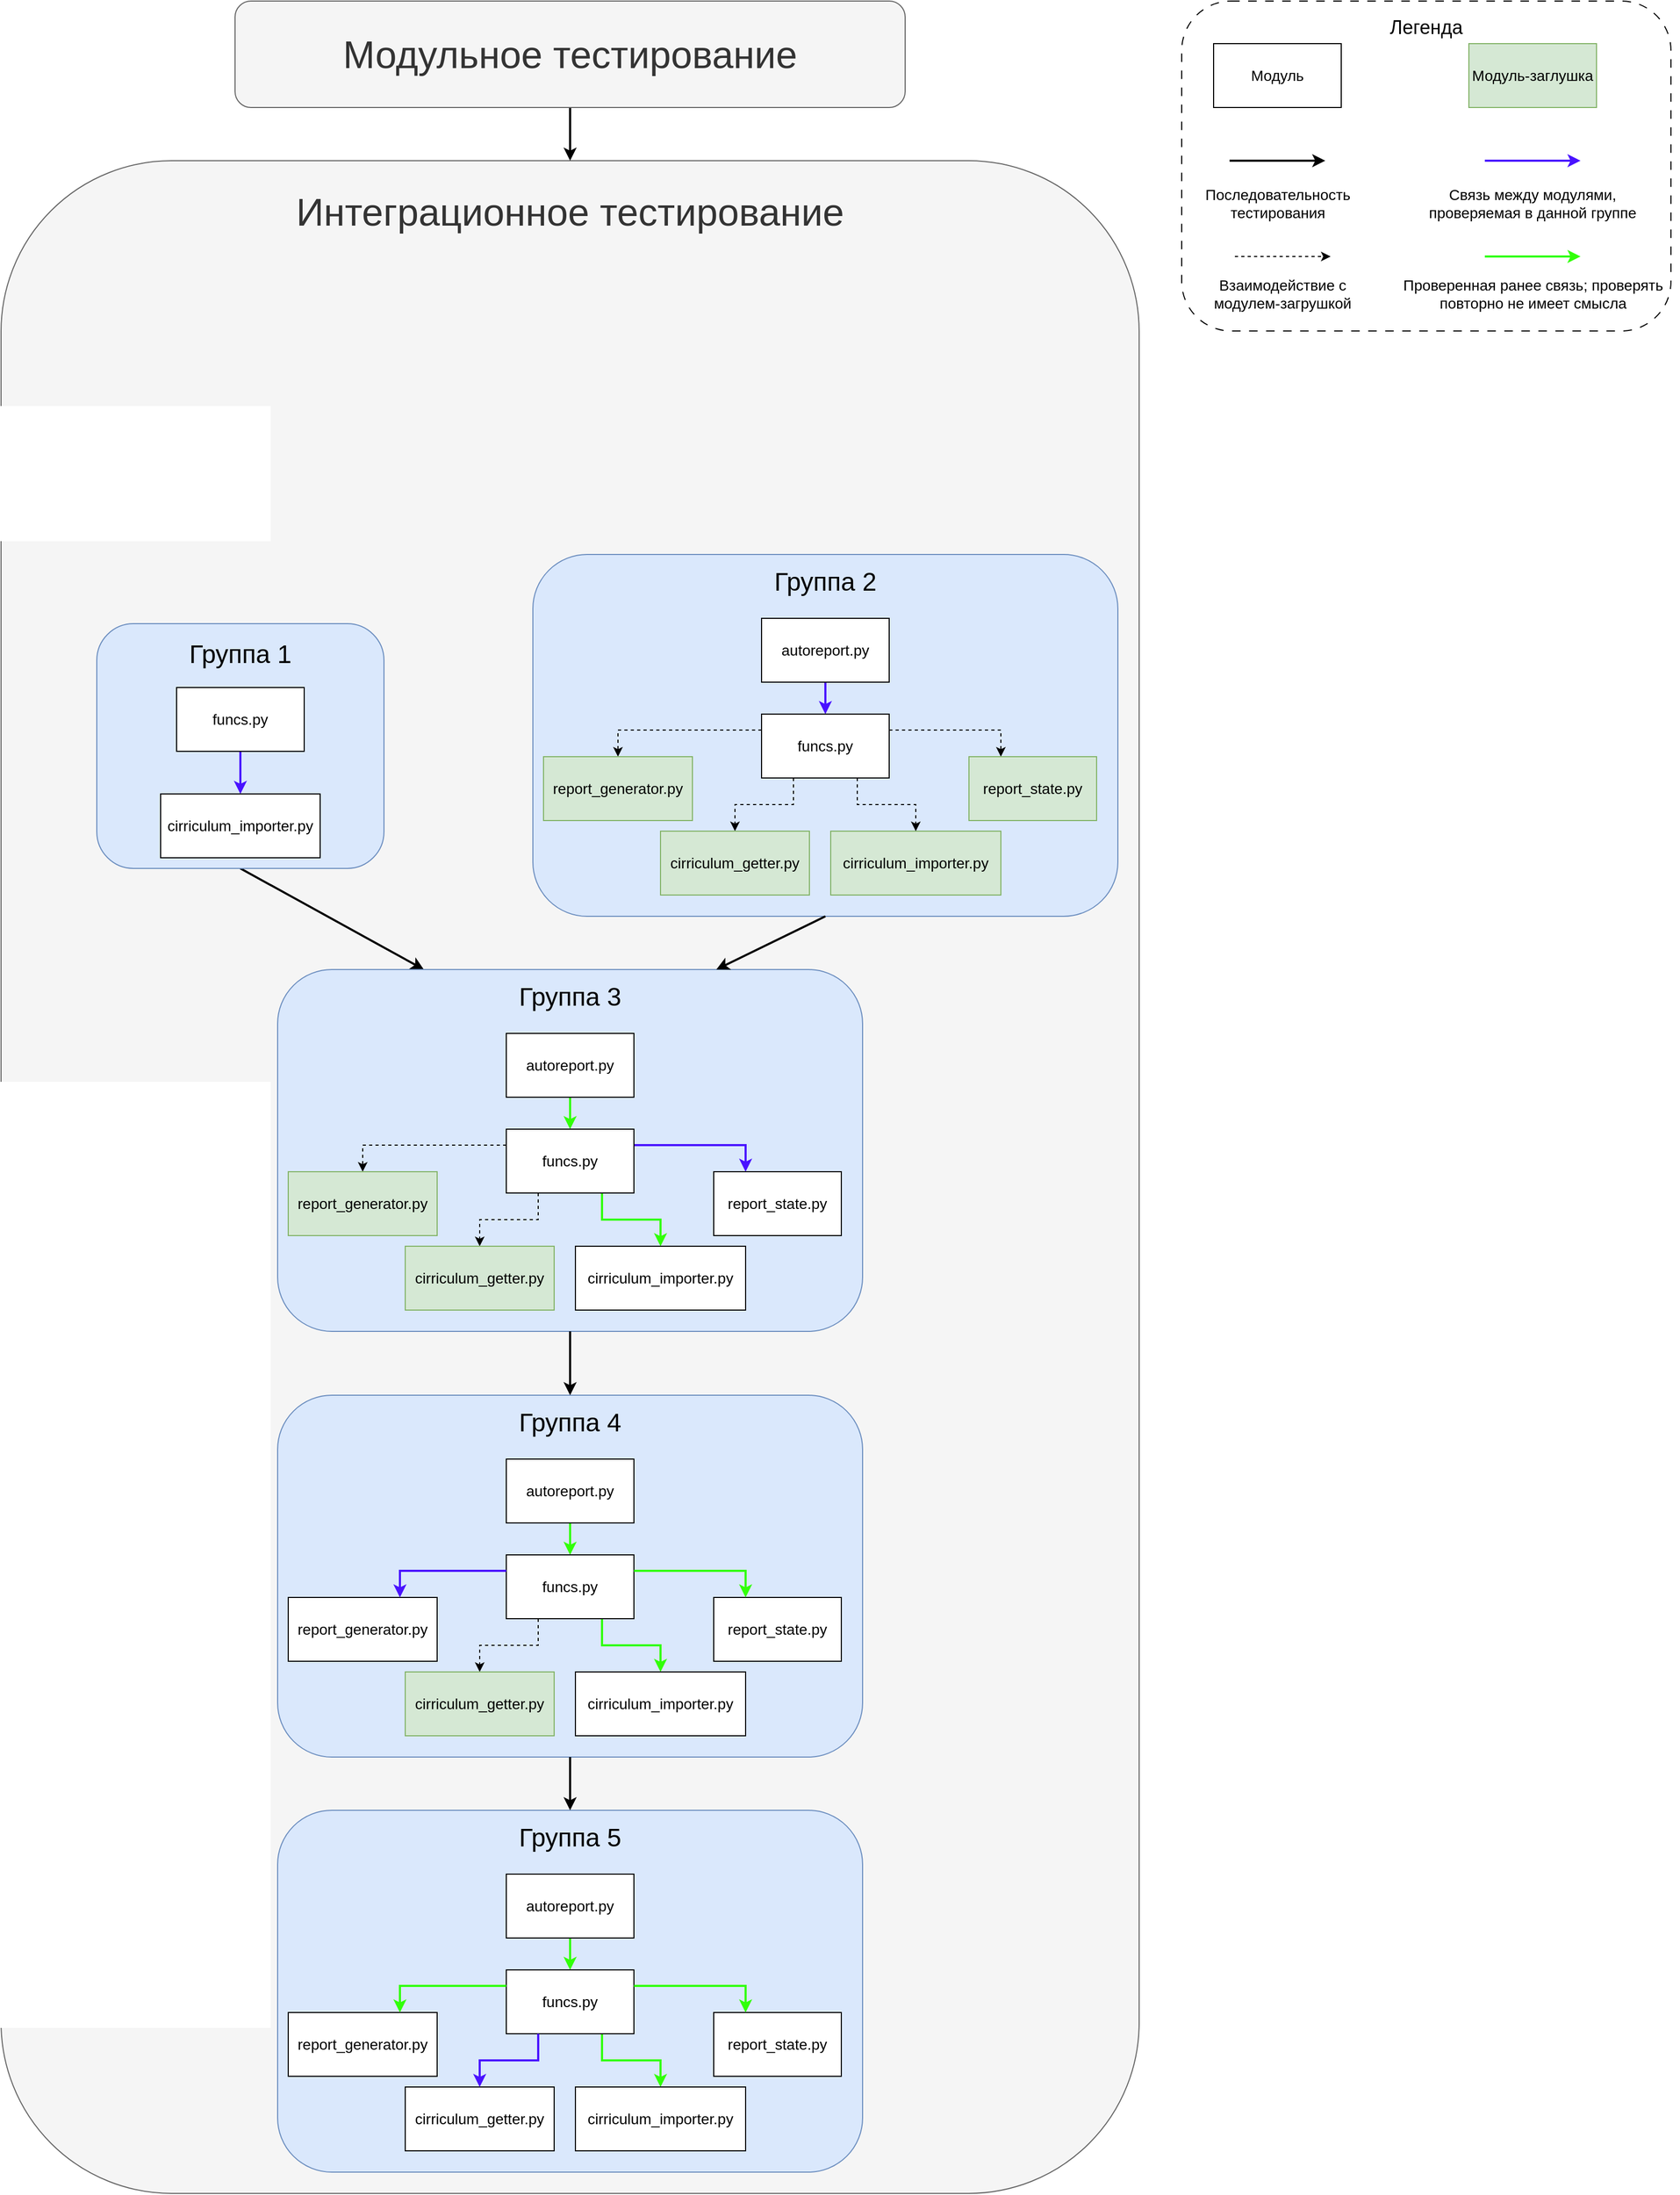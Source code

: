 <mxfile version="21.2.3" type="device">
  <diagram name="Page-1" id="lkr-BBM3ICJieEtdHAA6">
    <mxGraphModel dx="2465" dy="1928" grid="1" gridSize="10" guides="1" tooltips="1" connect="1" arrows="1" fold="1" page="1" pageScale="1" pageWidth="850" pageHeight="1100" math="0" shadow="0">
      <root>
        <mxCell id="0" />
        <mxCell id="1" parent="0" />
        <mxCell id="l3nvB3DhA1se58afsrXY-289" value="&lt;div&gt;&lt;font style=&quot;font-size: 18px;&quot;&gt;Легенда&lt;br&gt;&lt;/font&gt;&lt;/div&gt;&lt;div&gt;&lt;font style=&quot;font-size: 18px;&quot;&gt;&lt;br&gt;&lt;/font&gt;&lt;/div&gt;&lt;div&gt;&lt;font style=&quot;font-size: 18px;&quot;&gt;&lt;br&gt;&lt;/font&gt;&lt;/div&gt;&lt;div&gt;&lt;font style=&quot;font-size: 18px;&quot;&gt;&lt;br&gt;&lt;/font&gt;&lt;/div&gt;&lt;div&gt;&lt;font style=&quot;font-size: 18px;&quot;&gt;&lt;br&gt;&lt;/font&gt;&lt;/div&gt;&lt;div&gt;&lt;font style=&quot;font-size: 18px;&quot;&gt;&lt;br&gt;&lt;/font&gt;&lt;/div&gt;&lt;div&gt;&lt;font style=&quot;font-size: 18px;&quot;&gt;&lt;br&gt;&lt;/font&gt;&lt;/div&gt;&lt;div&gt;&lt;font style=&quot;font-size: 18px;&quot;&gt;&lt;br&gt;&lt;/font&gt;&lt;/div&gt;&lt;div&gt;&lt;font style=&quot;font-size: 18px;&quot;&gt;&lt;br&gt;&lt;/font&gt;&lt;/div&gt;&lt;div&gt;&lt;font style=&quot;font-size: 18px;&quot;&gt;&lt;br&gt;&lt;/font&gt;&lt;/div&gt;&lt;div&gt;&lt;font style=&quot;font-size: 18px;&quot;&gt;&lt;br&gt;&lt;/font&gt;&lt;/div&gt;&lt;div&gt;&lt;font style=&quot;font-size: 18px;&quot;&gt;&lt;br&gt;&lt;/font&gt;&lt;/div&gt;&lt;div&gt;&lt;font style=&quot;font-size: 18px;&quot;&gt;&lt;br&gt;&lt;/font&gt;&lt;/div&gt;" style="rounded=1;whiteSpace=wrap;html=1;dashed=1;dashPattern=8 8;" parent="1" vertex="1">
          <mxGeometry x="860" y="-510" width="460" height="310" as="geometry" />
        </mxCell>
        <mxCell id="l3nvB3DhA1se58afsrXY-282" value="&lt;div&gt;&lt;font style=&quot;font-size: 36px;&quot;&gt;Интеграционное тестирование&lt;/font&gt;&lt;/div&gt;&lt;div&gt;&lt;font style=&quot;font-size: 36px;&quot;&gt;&lt;br&gt;&lt;/font&gt;&lt;/div&gt;&lt;div&gt;&lt;font style=&quot;font-size: 36px;&quot;&gt;&lt;br&gt;&lt;/font&gt;&lt;/div&gt;&lt;div&gt;&lt;font style=&quot;font-size: 36px;&quot;&gt;&lt;br&gt;&lt;/font&gt;&lt;/div&gt;&lt;div&gt;&lt;font style=&quot;font-size: 36px;&quot;&gt;&lt;br&gt;&lt;/font&gt;&lt;/div&gt;&lt;div&gt;&lt;font style=&quot;font-size: 36px;&quot;&gt;&lt;br&gt;&lt;/font&gt;&lt;/div&gt;&lt;div&gt;&lt;font style=&quot;font-size: 36px;&quot;&gt;&lt;br&gt;&lt;/font&gt;&lt;/div&gt;&lt;div&gt;&lt;font style=&quot;font-size: 36px;&quot;&gt;&lt;br&gt;&lt;/font&gt;&lt;/div&gt;&lt;div&gt;&lt;font style=&quot;font-size: 36px;&quot;&gt;&lt;br&gt;&lt;/font&gt;&lt;/div&gt;&lt;div&gt;&lt;font style=&quot;font-size: 36px;&quot;&gt;&lt;br&gt;&lt;/font&gt;&lt;/div&gt;&lt;div&gt;&lt;font style=&quot;font-size: 36px;&quot;&gt;&lt;br&gt;&lt;/font&gt;&lt;/div&gt;&lt;div&gt;&lt;font style=&quot;font-size: 36px;&quot;&gt;&lt;br&gt;&lt;/font&gt;&lt;/div&gt;&lt;div&gt;&lt;font style=&quot;font-size: 36px;&quot;&gt;&lt;br&gt;&lt;/font&gt;&lt;/div&gt;&lt;div&gt;&lt;font style=&quot;font-size: 36px;&quot;&gt;&lt;br&gt;&lt;/font&gt;&lt;/div&gt;&lt;div&gt;&lt;font style=&quot;font-size: 36px;&quot;&gt;&lt;br&gt;&lt;/font&gt;&lt;/div&gt;&lt;div&gt;&lt;font style=&quot;font-size: 36px;&quot;&gt;&lt;br&gt;&lt;/font&gt;&lt;/div&gt;&lt;div&gt;&lt;font style=&quot;font-size: 36px;&quot;&gt;&lt;br&gt;&lt;/font&gt;&lt;/div&gt;&lt;div&gt;&lt;font style=&quot;font-size: 36px;&quot;&gt;&lt;br&gt;&lt;/font&gt;&lt;/div&gt;&lt;div&gt;&lt;font style=&quot;font-size: 36px;&quot;&gt;&lt;br&gt;&lt;/font&gt;&lt;/div&gt;&lt;div&gt;&lt;font style=&quot;font-size: 36px;&quot;&gt;&lt;br&gt;&lt;/font&gt;&lt;/div&gt;&lt;div&gt;&lt;font style=&quot;font-size: 36px;&quot;&gt;&lt;br&gt;&lt;/font&gt;&lt;/div&gt;&lt;div&gt;&lt;font style=&quot;font-size: 36px;&quot;&gt;&lt;br&gt;&lt;/font&gt;&lt;/div&gt;&lt;div&gt;&lt;font style=&quot;font-size: 36px;&quot;&gt;&lt;br&gt;&lt;/font&gt;&lt;/div&gt;&lt;div&gt;&lt;font style=&quot;font-size: 36px;&quot;&gt;&lt;br&gt;&lt;/font&gt;&lt;/div&gt;&lt;div&gt;&lt;font style=&quot;font-size: 36px;&quot;&gt;&lt;br&gt;&lt;/font&gt;&lt;/div&gt;&lt;div&gt;&lt;font style=&quot;font-size: 36px;&quot;&gt;&lt;br&gt;&lt;/font&gt;&lt;/div&gt;&lt;div&gt;&lt;font style=&quot;font-size: 36px;&quot;&gt;&lt;br&gt;&lt;/font&gt;&lt;/div&gt;&lt;div&gt;&lt;font style=&quot;font-size: 36px;&quot;&gt;&lt;br&gt;&lt;/font&gt;&lt;/div&gt;&lt;div&gt;&lt;font style=&quot;font-size: 36px;&quot;&gt;&lt;br&gt;&lt;/font&gt;&lt;/div&gt;&lt;div&gt;&lt;font style=&quot;font-size: 36px;&quot;&gt;&lt;br&gt;&lt;/font&gt;&lt;/div&gt;&lt;div&gt;&lt;font style=&quot;font-size: 36px;&quot;&gt;&lt;br&gt;&lt;/font&gt;&lt;/div&gt;&lt;div&gt;&lt;font style=&quot;font-size: 36px;&quot;&gt;&lt;br&gt;&lt;/font&gt;&lt;/div&gt;&lt;div&gt;&lt;font style=&quot;font-size: 36px;&quot;&gt;&lt;br&gt;&lt;/font&gt;&lt;/div&gt;&lt;div&gt;&lt;font style=&quot;font-size: 36px;&quot;&gt;&lt;br&gt;&lt;/font&gt;&lt;/div&gt;&lt;div&gt;&lt;font style=&quot;font-size: 36px;&quot;&gt;&lt;br&gt;&lt;/font&gt;&lt;/div&gt;&lt;div&gt;&lt;font style=&quot;font-size: 36px;&quot;&gt;&lt;br&gt;&lt;/font&gt;&lt;/div&gt;&lt;div&gt;&lt;font style=&quot;font-size: 36px;&quot;&gt;&lt;br&gt;&lt;/font&gt;&lt;/div&gt;&lt;div&gt;&lt;font style=&quot;font-size: 36px;&quot;&gt;&lt;br&gt;&lt;/font&gt;&lt;/div&gt;&lt;div&gt;&lt;font style=&quot;font-size: 36px;&quot;&gt;&lt;br&gt;&lt;/font&gt;&lt;/div&gt;&lt;div&gt;&lt;font style=&quot;font-size: 36px;&quot;&gt;&lt;br&gt;&lt;/font&gt;&lt;/div&gt;&lt;div&gt;&lt;font style=&quot;font-size: 36px;&quot;&gt;&lt;br&gt;&lt;/font&gt;&lt;/div&gt;&lt;div&gt;&lt;font style=&quot;font-size: 36px;&quot;&gt;&lt;br&gt;&lt;/font&gt;&lt;/div&gt;&lt;div&gt;&lt;font style=&quot;font-size: 36px;&quot;&gt;&lt;br&gt;&lt;/font&gt;&lt;/div&gt;" style="rounded=1;whiteSpace=wrap;html=1;fillColor=#f5f5f5;fontColor=#333333;strokeColor=#666666;" parent="1" vertex="1">
          <mxGeometry x="-250" y="-360" width="1070" height="1910" as="geometry" />
        </mxCell>
        <mxCell id="l3nvB3DhA1se58afsrXY-219" value="&lt;div&gt;&lt;font style=&quot;font-size: 24px;&quot;&gt;Группа 2&lt;br&gt;&lt;/font&gt;&lt;/div&gt;&lt;div&gt;&lt;font size=&quot;3&quot;&gt;&lt;br&gt;&lt;/font&gt;&lt;/div&gt;&lt;div&gt;&lt;font size=&quot;3&quot;&gt;&lt;br&gt;&lt;/font&gt;&lt;/div&gt;&lt;div&gt;&lt;font size=&quot;3&quot;&gt;&lt;br&gt;&lt;/font&gt;&lt;/div&gt;&lt;div&gt;&lt;font size=&quot;3&quot;&gt;&lt;br&gt;&lt;/font&gt;&lt;/div&gt;&lt;div&gt;&lt;font size=&quot;3&quot;&gt;&lt;br&gt;&lt;/font&gt;&lt;/div&gt;&lt;div&gt;&lt;font size=&quot;3&quot;&gt;&lt;br&gt;&lt;/font&gt;&lt;/div&gt;&lt;div&gt;&lt;font size=&quot;3&quot;&gt;&lt;br&gt;&lt;/font&gt;&lt;/div&gt;&lt;div&gt;&lt;font size=&quot;3&quot;&gt;&lt;br&gt;&lt;/font&gt;&lt;/div&gt;&lt;div&gt;&lt;font size=&quot;3&quot;&gt;&lt;br&gt;&lt;/font&gt;&lt;/div&gt;&lt;div&gt;&lt;font size=&quot;3&quot;&gt;&lt;br&gt;&lt;/font&gt;&lt;/div&gt;&lt;div&gt;&lt;font size=&quot;3&quot;&gt;&lt;br&gt;&lt;/font&gt;&lt;/div&gt;&lt;div&gt;&lt;font size=&quot;3&quot;&gt;&lt;br&gt;&lt;/font&gt;&lt;/div&gt;&lt;div&gt;&lt;font size=&quot;3&quot;&gt;&lt;br&gt;&lt;/font&gt;&lt;/div&gt;&lt;div&gt;&lt;font size=&quot;3&quot;&gt;&lt;br&gt;&lt;/font&gt;&lt;/div&gt;&lt;div&gt;&lt;font size=&quot;3&quot;&gt;&lt;br&gt;&lt;/font&gt;&lt;/div&gt;" style="rounded=1;whiteSpace=wrap;html=1;fillColor=#dae8fc;strokeColor=#6c8ebf;" parent="1" vertex="1">
          <mxGeometry x="250" y="10" width="550" height="340" as="geometry" />
        </mxCell>
        <mxCell id="l3nvB3DhA1se58afsrXY-285" style="edgeStyle=orthogonalEdgeStyle;rounded=0;orthogonalLoop=1;jettySize=auto;html=1;exitX=0.5;exitY=1;exitDx=0;exitDy=0;entryX=0.5;entryY=0;entryDx=0;entryDy=0;strokeWidth=2;" parent="1" source="l3nvB3DhA1se58afsrXY-218" target="l3nvB3DhA1se58afsrXY-282" edge="1">
          <mxGeometry relative="1" as="geometry" />
        </mxCell>
        <mxCell id="l3nvB3DhA1se58afsrXY-218" value="&lt;div&gt;&lt;font style=&quot;font-size: 36px;&quot;&gt;Модульное тестирование&lt;/font&gt;&lt;/div&gt;" style="rounded=1;whiteSpace=wrap;html=1;fillColor=#f5f5f5;fontColor=#333333;strokeColor=#666666;" parent="1" vertex="1">
          <mxGeometry x="-30" y="-510" width="630" height="100" as="geometry" />
        </mxCell>
        <mxCell id="l3nvB3DhA1se58afsrXY-226" style="edgeStyle=orthogonalEdgeStyle;rounded=0;orthogonalLoop=1;jettySize=auto;html=1;exitX=0.5;exitY=1;exitDx=0;exitDy=0;entryX=0.5;entryY=0;entryDx=0;entryDy=0;strokeColor=#4912FF;strokeWidth=2;" parent="1" source="l3nvB3DhA1se58afsrXY-220" target="l3nvB3DhA1se58afsrXY-221" edge="1">
          <mxGeometry relative="1" as="geometry" />
        </mxCell>
        <mxCell id="l3nvB3DhA1se58afsrXY-220" value="&lt;font style=&quot;font-size: 14px;&quot;&gt;autoreport.py&lt;/font&gt;" style="rounded=0;whiteSpace=wrap;html=1;" parent="1" vertex="1">
          <mxGeometry x="465" y="70" width="120" height="60" as="geometry" />
        </mxCell>
        <mxCell id="l3nvB3DhA1se58afsrXY-227" style="edgeStyle=orthogonalEdgeStyle;rounded=0;orthogonalLoop=1;jettySize=auto;html=1;exitX=1;exitY=0.25;exitDx=0;exitDy=0;entryX=0.25;entryY=0;entryDx=0;entryDy=0;dashed=1;" parent="1" source="l3nvB3DhA1se58afsrXY-221" target="l3nvB3DhA1se58afsrXY-225" edge="1">
          <mxGeometry relative="1" as="geometry" />
        </mxCell>
        <mxCell id="l3nvB3DhA1se58afsrXY-229" style="edgeStyle=orthogonalEdgeStyle;rounded=0;orthogonalLoop=1;jettySize=auto;html=1;exitX=0.25;exitY=1;exitDx=0;exitDy=0;entryX=0.5;entryY=0;entryDx=0;entryDy=0;dashed=1;" parent="1" source="l3nvB3DhA1se58afsrXY-221" target="l3nvB3DhA1se58afsrXY-223" edge="1">
          <mxGeometry relative="1" as="geometry" />
        </mxCell>
        <mxCell id="l3nvB3DhA1se58afsrXY-230" style="edgeStyle=orthogonalEdgeStyle;rounded=0;orthogonalLoop=1;jettySize=auto;html=1;exitX=0;exitY=0.25;exitDx=0;exitDy=0;entryX=0.5;entryY=0;entryDx=0;entryDy=0;dashed=1;" parent="1" source="l3nvB3DhA1se58afsrXY-221" target="l3nvB3DhA1se58afsrXY-222" edge="1">
          <mxGeometry relative="1" as="geometry" />
        </mxCell>
        <mxCell id="l3nvB3DhA1se58afsrXY-221" value="&lt;font style=&quot;font-size: 14px;&quot;&gt;funcs.py&lt;/font&gt;" style="rounded=0;whiteSpace=wrap;html=1;" parent="1" vertex="1">
          <mxGeometry x="465" y="160" width="120" height="60" as="geometry" />
        </mxCell>
        <mxCell id="l3nvB3DhA1se58afsrXY-222" value="&lt;font style=&quot;font-size: 14px;&quot;&gt;report_generator.py&lt;/font&gt;" style="rounded=0;whiteSpace=wrap;html=1;fillColor=#d5e8d4;strokeColor=#82b366;" parent="1" vertex="1">
          <mxGeometry x="260" y="200" width="140" height="60" as="geometry" />
        </mxCell>
        <mxCell id="l3nvB3DhA1se58afsrXY-223" value="&lt;font style=&quot;font-size: 14px;&quot;&gt;cirriculum_getter.py&lt;/font&gt;" style="rounded=0;whiteSpace=wrap;html=1;fillColor=#d5e8d4;strokeColor=#82b366;" parent="1" vertex="1">
          <mxGeometry x="370" y="270" width="140" height="60" as="geometry" />
        </mxCell>
        <mxCell id="l3nvB3DhA1se58afsrXY-224" value="&lt;font style=&quot;font-size: 14px;&quot;&gt;cirriculum_importer.py&lt;/font&gt;" style="rounded=0;whiteSpace=wrap;html=1;fillColor=#d5e8d4;strokeColor=#82b366;" parent="1" vertex="1">
          <mxGeometry x="530" y="270" width="160" height="60" as="geometry" />
        </mxCell>
        <mxCell id="l3nvB3DhA1se58afsrXY-225" value="&lt;font style=&quot;font-size: 14px;&quot;&gt;report_state.py&lt;/font&gt;" style="rounded=0;whiteSpace=wrap;html=1;fillColor=#d5e8d4;strokeColor=#82b366;" parent="1" vertex="1">
          <mxGeometry x="660" y="200" width="120" height="60" as="geometry" />
        </mxCell>
        <mxCell id="l3nvB3DhA1se58afsrXY-284" style="rounded=0;orthogonalLoop=1;jettySize=auto;html=1;exitX=0.5;exitY=1;exitDx=0;exitDy=0;entryX=0.25;entryY=0;entryDx=0;entryDy=0;strokeWidth=2;" parent="1" source="l3nvB3DhA1se58afsrXY-231" target="l3nvB3DhA1se58afsrXY-243" edge="1">
          <mxGeometry relative="1" as="geometry" />
        </mxCell>
        <mxCell id="l3nvB3DhA1se58afsrXY-231" value="&lt;div&gt;&lt;font style=&quot;font-size: 24px;&quot;&gt;Группа 1&lt;/font&gt;&lt;/div&gt;&lt;br&gt;&lt;div&gt;&lt;br&gt;&lt;/div&gt;&lt;div&gt;&lt;br&gt;&lt;/div&gt;&lt;div&gt;&lt;br&gt;&lt;/div&gt;&lt;div&gt;&lt;br&gt;&lt;/div&gt;&lt;div&gt;&lt;br&gt;&lt;/div&gt;&lt;div&gt;&lt;br&gt;&lt;/div&gt;&lt;div&gt;&lt;br&gt;&lt;/div&gt;&lt;div&gt;&lt;br&gt;&lt;/div&gt;&lt;div&gt;&lt;br&gt;&lt;/div&gt;&lt;div&gt;&lt;br&gt;&lt;/div&gt;&lt;div&gt;&lt;br&gt;&lt;/div&gt;" style="rounded=1;whiteSpace=wrap;html=1;fillColor=#dae8fc;strokeColor=#6c8ebf;" parent="1" vertex="1">
          <mxGeometry x="-160" y="75" width="270" height="230" as="geometry" />
        </mxCell>
        <mxCell id="l3nvB3DhA1se58afsrXY-235" style="edgeStyle=orthogonalEdgeStyle;rounded=0;orthogonalLoop=1;jettySize=auto;html=1;exitX=0.5;exitY=1;exitDx=0;exitDy=0;entryX=0.5;entryY=0;entryDx=0;entryDy=0;strokeColor=#4912FF;strokeWidth=2;" parent="1" source="l3nvB3DhA1se58afsrXY-238" target="l3nvB3DhA1se58afsrXY-241" edge="1">
          <mxGeometry relative="1" as="geometry" />
        </mxCell>
        <mxCell id="l3nvB3DhA1se58afsrXY-238" value="&lt;font style=&quot;font-size: 14px;&quot;&gt;funcs.py&lt;/font&gt;" style="rounded=0;whiteSpace=wrap;html=1;" parent="1" vertex="1">
          <mxGeometry x="-85" y="135" width="120" height="60" as="geometry" />
        </mxCell>
        <mxCell id="l3nvB3DhA1se58afsrXY-241" value="&lt;font style=&quot;font-size: 14px;&quot;&gt;cirriculum_importer.py&lt;/font&gt;" style="rounded=0;whiteSpace=wrap;html=1;" parent="1" vertex="1">
          <mxGeometry x="-100" y="235" width="150" height="60" as="geometry" />
        </mxCell>
        <mxCell id="l3nvB3DhA1se58afsrXY-243" value="&lt;div&gt;&lt;font style=&quot;font-size: 24px;&quot;&gt;Группа 3&lt;br&gt;&lt;/font&gt;&lt;/div&gt;&lt;div&gt;&lt;font size=&quot;3&quot;&gt;&lt;br&gt;&lt;/font&gt;&lt;/div&gt;&lt;div&gt;&lt;font size=&quot;3&quot;&gt;&lt;br&gt;&lt;/font&gt;&lt;/div&gt;&lt;div&gt;&lt;font size=&quot;3&quot;&gt;&lt;br&gt;&lt;/font&gt;&lt;/div&gt;&lt;div&gt;&lt;font size=&quot;3&quot;&gt;&lt;br&gt;&lt;/font&gt;&lt;/div&gt;&lt;div&gt;&lt;font size=&quot;3&quot;&gt;&lt;br&gt;&lt;/font&gt;&lt;/div&gt;&lt;div&gt;&lt;font size=&quot;3&quot;&gt;&lt;br&gt;&lt;/font&gt;&lt;/div&gt;&lt;div&gt;&lt;font size=&quot;3&quot;&gt;&lt;br&gt;&lt;/font&gt;&lt;/div&gt;&lt;div&gt;&lt;font size=&quot;3&quot;&gt;&lt;br&gt;&lt;/font&gt;&lt;/div&gt;&lt;div&gt;&lt;font size=&quot;3&quot;&gt;&lt;br&gt;&lt;/font&gt;&lt;/div&gt;&lt;div&gt;&lt;font size=&quot;3&quot;&gt;&lt;br&gt;&lt;/font&gt;&lt;/div&gt;&lt;div&gt;&lt;font size=&quot;3&quot;&gt;&lt;br&gt;&lt;/font&gt;&lt;/div&gt;&lt;div&gt;&lt;font size=&quot;3&quot;&gt;&lt;br&gt;&lt;/font&gt;&lt;/div&gt;&lt;div&gt;&lt;font size=&quot;3&quot;&gt;&lt;br&gt;&lt;/font&gt;&lt;/div&gt;&lt;div&gt;&lt;font size=&quot;3&quot;&gt;&lt;br&gt;&lt;/font&gt;&lt;/div&gt;&lt;div&gt;&lt;font size=&quot;3&quot;&gt;&lt;br&gt;&lt;/font&gt;&lt;/div&gt;" style="rounded=1;whiteSpace=wrap;html=1;fillColor=#dae8fc;strokeColor=#6c8ebf;" parent="1" vertex="1">
          <mxGeometry x="10" y="400" width="550" height="340" as="geometry" />
        </mxCell>
        <mxCell id="l3nvB3DhA1se58afsrXY-244" style="edgeStyle=orthogonalEdgeStyle;rounded=0;orthogonalLoop=1;jettySize=auto;html=1;exitX=0.5;exitY=1;exitDx=0;exitDy=0;entryX=0.5;entryY=0;entryDx=0;entryDy=0;strokeColor=#31FF08;strokeWidth=2;" parent="1" source="l3nvB3DhA1se58afsrXY-245" target="l3nvB3DhA1se58afsrXY-250" edge="1">
          <mxGeometry relative="1" as="geometry" />
        </mxCell>
        <mxCell id="l3nvB3DhA1se58afsrXY-245" value="&lt;font style=&quot;font-size: 14px;&quot;&gt;autoreport.py&lt;/font&gt;" style="rounded=0;whiteSpace=wrap;html=1;" parent="1" vertex="1">
          <mxGeometry x="225" y="460" width="120" height="60" as="geometry" />
        </mxCell>
        <mxCell id="l3nvB3DhA1se58afsrXY-246" style="edgeStyle=orthogonalEdgeStyle;rounded=0;orthogonalLoop=1;jettySize=auto;html=1;exitX=1;exitY=0.25;exitDx=0;exitDy=0;entryX=0.25;entryY=0;entryDx=0;entryDy=0;strokeColor=#4912FF;strokeWidth=2;" parent="1" source="l3nvB3DhA1se58afsrXY-250" target="l3nvB3DhA1se58afsrXY-254" edge="1">
          <mxGeometry relative="1" as="geometry" />
        </mxCell>
        <mxCell id="l3nvB3DhA1se58afsrXY-247" style="edgeStyle=orthogonalEdgeStyle;rounded=0;orthogonalLoop=1;jettySize=auto;html=1;exitX=0.75;exitY=1;exitDx=0;exitDy=0;entryX=0.5;entryY=0;entryDx=0;entryDy=0;strokeColor=#31FF08;strokeWidth=2;" parent="1" source="l3nvB3DhA1se58afsrXY-250" target="l3nvB3DhA1se58afsrXY-253" edge="1">
          <mxGeometry relative="1" as="geometry" />
        </mxCell>
        <mxCell id="l3nvB3DhA1se58afsrXY-248" style="edgeStyle=orthogonalEdgeStyle;rounded=0;orthogonalLoop=1;jettySize=auto;html=1;exitX=0.25;exitY=1;exitDx=0;exitDy=0;entryX=0.5;entryY=0;entryDx=0;entryDy=0;dashed=1;" parent="1" source="l3nvB3DhA1se58afsrXY-250" target="l3nvB3DhA1se58afsrXY-252" edge="1">
          <mxGeometry relative="1" as="geometry" />
        </mxCell>
        <mxCell id="l3nvB3DhA1se58afsrXY-249" style="edgeStyle=orthogonalEdgeStyle;rounded=0;orthogonalLoop=1;jettySize=auto;html=1;exitX=0;exitY=0.25;exitDx=0;exitDy=0;entryX=0.5;entryY=0;entryDx=0;entryDy=0;dashed=1;" parent="1" source="l3nvB3DhA1se58afsrXY-250" target="l3nvB3DhA1se58afsrXY-251" edge="1">
          <mxGeometry relative="1" as="geometry" />
        </mxCell>
        <mxCell id="l3nvB3DhA1se58afsrXY-250" value="&lt;font style=&quot;font-size: 14px;&quot;&gt;funcs.py&lt;/font&gt;" style="rounded=0;whiteSpace=wrap;html=1;" parent="1" vertex="1">
          <mxGeometry x="225" y="550" width="120" height="60" as="geometry" />
        </mxCell>
        <mxCell id="l3nvB3DhA1se58afsrXY-251" value="&lt;font style=&quot;font-size: 14px;&quot;&gt;report_generator.py&lt;/font&gt;" style="rounded=0;whiteSpace=wrap;html=1;fillColor=#d5e8d4;strokeColor=#82b366;" parent="1" vertex="1">
          <mxGeometry x="20" y="590" width="140" height="60" as="geometry" />
        </mxCell>
        <mxCell id="l3nvB3DhA1se58afsrXY-252" value="&lt;font style=&quot;font-size: 14px;&quot;&gt;cirriculum_getter.py&lt;/font&gt;" style="rounded=0;whiteSpace=wrap;html=1;fillColor=#d5e8d4;strokeColor=#82b366;" parent="1" vertex="1">
          <mxGeometry x="130" y="660" width="140" height="60" as="geometry" />
        </mxCell>
        <mxCell id="l3nvB3DhA1se58afsrXY-253" value="&lt;font style=&quot;font-size: 14px;&quot;&gt;cirriculum_importer.py&lt;/font&gt;" style="rounded=0;whiteSpace=wrap;html=1;" parent="1" vertex="1">
          <mxGeometry x="290" y="660" width="160" height="60" as="geometry" />
        </mxCell>
        <mxCell id="l3nvB3DhA1se58afsrXY-254" value="&lt;font style=&quot;font-size: 14px;&quot;&gt;report_state.py&lt;/font&gt;" style="rounded=0;whiteSpace=wrap;html=1;" parent="1" vertex="1">
          <mxGeometry x="420" y="590" width="120" height="60" as="geometry" />
        </mxCell>
        <mxCell id="l3nvB3DhA1se58afsrXY-255" value="&lt;div&gt;&lt;font style=&quot;font-size: 24px;&quot;&gt;Группа 4&lt;br&gt;&lt;/font&gt;&lt;/div&gt;&lt;div&gt;&lt;font size=&quot;3&quot;&gt;&lt;br&gt;&lt;/font&gt;&lt;/div&gt;&lt;div&gt;&lt;font size=&quot;3&quot;&gt;&lt;br&gt;&lt;/font&gt;&lt;/div&gt;&lt;div&gt;&lt;font size=&quot;3&quot;&gt;&lt;br&gt;&lt;/font&gt;&lt;/div&gt;&lt;div&gt;&lt;font size=&quot;3&quot;&gt;&lt;br&gt;&lt;/font&gt;&lt;/div&gt;&lt;div&gt;&lt;font size=&quot;3&quot;&gt;&lt;br&gt;&lt;/font&gt;&lt;/div&gt;&lt;div&gt;&lt;font size=&quot;3&quot;&gt;&lt;br&gt;&lt;/font&gt;&lt;/div&gt;&lt;div&gt;&lt;font size=&quot;3&quot;&gt;&lt;br&gt;&lt;/font&gt;&lt;/div&gt;&lt;div&gt;&lt;font size=&quot;3&quot;&gt;&lt;br&gt;&lt;/font&gt;&lt;/div&gt;&lt;div&gt;&lt;font size=&quot;3&quot;&gt;&lt;br&gt;&lt;/font&gt;&lt;/div&gt;&lt;div&gt;&lt;font size=&quot;3&quot;&gt;&lt;br&gt;&lt;/font&gt;&lt;/div&gt;&lt;div&gt;&lt;font size=&quot;3&quot;&gt;&lt;br&gt;&lt;/font&gt;&lt;/div&gt;&lt;div&gt;&lt;font size=&quot;3&quot;&gt;&lt;br&gt;&lt;/font&gt;&lt;/div&gt;&lt;div&gt;&lt;font size=&quot;3&quot;&gt;&lt;br&gt;&lt;/font&gt;&lt;/div&gt;&lt;div&gt;&lt;font size=&quot;3&quot;&gt;&lt;br&gt;&lt;/font&gt;&lt;/div&gt;&lt;div&gt;&lt;font size=&quot;3&quot;&gt;&lt;br&gt;&lt;/font&gt;&lt;/div&gt;" style="rounded=1;whiteSpace=wrap;html=1;fillColor=#dae8fc;strokeColor=#6c8ebf;" parent="1" vertex="1">
          <mxGeometry x="10" y="800" width="550" height="340" as="geometry" />
        </mxCell>
        <mxCell id="l3nvB3DhA1se58afsrXY-256" style="edgeStyle=orthogonalEdgeStyle;rounded=0;orthogonalLoop=1;jettySize=auto;html=1;exitX=0.5;exitY=1;exitDx=0;exitDy=0;entryX=0.5;entryY=0;entryDx=0;entryDy=0;strokeColor=#31FF08;strokeWidth=2;" parent="1" source="l3nvB3DhA1se58afsrXY-257" target="l3nvB3DhA1se58afsrXY-262" edge="1">
          <mxGeometry relative="1" as="geometry" />
        </mxCell>
        <mxCell id="l3nvB3DhA1se58afsrXY-257" value="&lt;font style=&quot;font-size: 14px;&quot;&gt;autoreport.py&lt;/font&gt;" style="rounded=0;whiteSpace=wrap;html=1;" parent="1" vertex="1">
          <mxGeometry x="225" y="860" width="120" height="60" as="geometry" />
        </mxCell>
        <mxCell id="l3nvB3DhA1se58afsrXY-259" style="edgeStyle=orthogonalEdgeStyle;rounded=0;orthogonalLoop=1;jettySize=auto;html=1;exitX=0.75;exitY=1;exitDx=0;exitDy=0;entryX=0.5;entryY=0;entryDx=0;entryDy=0;strokeColor=#31FF08;strokeWidth=2;" parent="1" source="l3nvB3DhA1se58afsrXY-262" target="l3nvB3DhA1se58afsrXY-265" edge="1">
          <mxGeometry relative="1" as="geometry" />
        </mxCell>
        <mxCell id="l3nvB3DhA1se58afsrXY-260" style="edgeStyle=orthogonalEdgeStyle;rounded=0;orthogonalLoop=1;jettySize=auto;html=1;exitX=0.25;exitY=1;exitDx=0;exitDy=0;entryX=0.5;entryY=0;entryDx=0;entryDy=0;dashed=1;" parent="1" source="l3nvB3DhA1se58afsrXY-262" target="l3nvB3DhA1se58afsrXY-264" edge="1">
          <mxGeometry relative="1" as="geometry" />
        </mxCell>
        <mxCell id="l3nvB3DhA1se58afsrXY-262" value="&lt;font style=&quot;font-size: 14px;&quot;&gt;funcs.py&lt;/font&gt;" style="rounded=0;whiteSpace=wrap;html=1;" parent="1" vertex="1">
          <mxGeometry x="225" y="950" width="120" height="60" as="geometry" />
        </mxCell>
        <mxCell id="l3nvB3DhA1se58afsrXY-263" value="&lt;font style=&quot;font-size: 14px;&quot;&gt;report_generator.py&lt;/font&gt;" style="rounded=0;whiteSpace=wrap;html=1;" parent="1" vertex="1">
          <mxGeometry x="20" y="990" width="140" height="60" as="geometry" />
        </mxCell>
        <mxCell id="l3nvB3DhA1se58afsrXY-264" value="&lt;font style=&quot;font-size: 14px;&quot;&gt;cirriculum_getter.py&lt;/font&gt;" style="rounded=0;whiteSpace=wrap;html=1;fillColor=#d5e8d4;strokeColor=#82b366;" parent="1" vertex="1">
          <mxGeometry x="130" y="1060" width="140" height="60" as="geometry" />
        </mxCell>
        <mxCell id="l3nvB3DhA1se58afsrXY-265" value="&lt;font style=&quot;font-size: 14px;&quot;&gt;cirriculum_importer.py&lt;/font&gt;" style="rounded=0;whiteSpace=wrap;html=1;" parent="1" vertex="1">
          <mxGeometry x="290" y="1060" width="160" height="60" as="geometry" />
        </mxCell>
        <mxCell id="l3nvB3DhA1se58afsrXY-266" value="&lt;font style=&quot;font-size: 14px;&quot;&gt;report_state.py&lt;/font&gt;" style="rounded=0;whiteSpace=wrap;html=1;" parent="1" vertex="1">
          <mxGeometry x="420" y="990" width="120" height="60" as="geometry" />
        </mxCell>
        <mxCell id="l3nvB3DhA1se58afsrXY-267" style="edgeStyle=orthogonalEdgeStyle;rounded=0;orthogonalLoop=1;jettySize=auto;html=1;exitX=0;exitY=0.25;exitDx=0;exitDy=0;entryX=0.75;entryY=0;entryDx=0;entryDy=0;strokeColor=#4912FF;strokeWidth=2;" parent="1" source="l3nvB3DhA1se58afsrXY-262" target="l3nvB3DhA1se58afsrXY-263" edge="1">
          <mxGeometry relative="1" as="geometry">
            <mxPoint x="355" y="1005" as="sourcePoint" />
            <mxPoint x="460" y="1040" as="targetPoint" />
          </mxGeometry>
        </mxCell>
        <mxCell id="l3nvB3DhA1se58afsrXY-268" style="edgeStyle=orthogonalEdgeStyle;rounded=0;orthogonalLoop=1;jettySize=auto;html=1;exitX=1;exitY=0.25;exitDx=0;exitDy=0;entryX=0.25;entryY=0;entryDx=0;entryDy=0;strokeColor=#31FF08;strokeWidth=2;" parent="1" source="l3nvB3DhA1se58afsrXY-262" target="l3nvB3DhA1se58afsrXY-266" edge="1">
          <mxGeometry relative="1" as="geometry">
            <mxPoint x="325" y="1020" as="sourcePoint" />
            <mxPoint x="360" y="1070" as="targetPoint" />
          </mxGeometry>
        </mxCell>
        <mxCell id="l3nvB3DhA1se58afsrXY-269" value="&lt;div&gt;&lt;font style=&quot;font-size: 24px;&quot;&gt;Группа 5&lt;/font&gt;&lt;/div&gt;&lt;div&gt;&lt;font size=&quot;3&quot;&gt;&lt;br&gt;&lt;/font&gt;&lt;/div&gt;&lt;div&gt;&lt;font size=&quot;3&quot;&gt;&lt;br&gt;&lt;/font&gt;&lt;/div&gt;&lt;div&gt;&lt;font size=&quot;3&quot;&gt;&lt;br&gt;&lt;/font&gt;&lt;/div&gt;&lt;div&gt;&lt;font size=&quot;3&quot;&gt;&lt;br&gt;&lt;/font&gt;&lt;/div&gt;&lt;div&gt;&lt;font size=&quot;3&quot;&gt;&lt;br&gt;&lt;/font&gt;&lt;/div&gt;&lt;div&gt;&lt;font size=&quot;3&quot;&gt;&lt;br&gt;&lt;/font&gt;&lt;/div&gt;&lt;div&gt;&lt;font size=&quot;3&quot;&gt;&lt;br&gt;&lt;/font&gt;&lt;/div&gt;&lt;div&gt;&lt;font size=&quot;3&quot;&gt;&lt;br&gt;&lt;/font&gt;&lt;/div&gt;&lt;div&gt;&lt;font size=&quot;3&quot;&gt;&lt;br&gt;&lt;/font&gt;&lt;/div&gt;&lt;div&gt;&lt;font size=&quot;3&quot;&gt;&lt;br&gt;&lt;/font&gt;&lt;/div&gt;&lt;div&gt;&lt;font size=&quot;3&quot;&gt;&lt;br&gt;&lt;/font&gt;&lt;/div&gt;&lt;div&gt;&lt;font size=&quot;3&quot;&gt;&lt;br&gt;&lt;/font&gt;&lt;/div&gt;&lt;div&gt;&lt;font size=&quot;3&quot;&gt;&lt;br&gt;&lt;/font&gt;&lt;/div&gt;&lt;div&gt;&lt;font size=&quot;3&quot;&gt;&lt;br&gt;&lt;/font&gt;&lt;/div&gt;&lt;div&gt;&lt;font size=&quot;3&quot;&gt;&lt;br&gt;&lt;/font&gt;&lt;/div&gt;" style="rounded=1;whiteSpace=wrap;html=1;fillColor=#dae8fc;strokeColor=#6c8ebf;" parent="1" vertex="1">
          <mxGeometry x="10" y="1190" width="550" height="340" as="geometry" />
        </mxCell>
        <mxCell id="l3nvB3DhA1se58afsrXY-270" style="edgeStyle=orthogonalEdgeStyle;rounded=0;orthogonalLoop=1;jettySize=auto;html=1;exitX=0.5;exitY=1;exitDx=0;exitDy=0;entryX=0.5;entryY=0;entryDx=0;entryDy=0;strokeColor=#31FF08;strokeWidth=2;" parent="1" source="l3nvB3DhA1se58afsrXY-271" target="l3nvB3DhA1se58afsrXY-274" edge="1">
          <mxGeometry relative="1" as="geometry" />
        </mxCell>
        <mxCell id="l3nvB3DhA1se58afsrXY-271" value="&lt;font style=&quot;font-size: 14px;&quot;&gt;autoreport.py&lt;/font&gt;" style="rounded=0;whiteSpace=wrap;html=1;" parent="1" vertex="1">
          <mxGeometry x="225" y="1250" width="120" height="60" as="geometry" />
        </mxCell>
        <mxCell id="l3nvB3DhA1se58afsrXY-272" style="edgeStyle=orthogonalEdgeStyle;rounded=0;orthogonalLoop=1;jettySize=auto;html=1;exitX=0.75;exitY=1;exitDx=0;exitDy=0;entryX=0.5;entryY=0;entryDx=0;entryDy=0;strokeColor=#31FF08;strokeWidth=2;" parent="1" source="l3nvB3DhA1se58afsrXY-274" target="l3nvB3DhA1se58afsrXY-277" edge="1">
          <mxGeometry relative="1" as="geometry" />
        </mxCell>
        <mxCell id="l3nvB3DhA1se58afsrXY-274" value="&lt;font style=&quot;font-size: 14px;&quot;&gt;funcs.py&lt;/font&gt;" style="rounded=0;whiteSpace=wrap;html=1;" parent="1" vertex="1">
          <mxGeometry x="225" y="1340" width="120" height="60" as="geometry" />
        </mxCell>
        <mxCell id="l3nvB3DhA1se58afsrXY-275" value="&lt;font style=&quot;font-size: 14px;&quot;&gt;report_generator.py&lt;/font&gt;" style="rounded=0;whiteSpace=wrap;html=1;" parent="1" vertex="1">
          <mxGeometry x="20" y="1380" width="140" height="60" as="geometry" />
        </mxCell>
        <mxCell id="l3nvB3DhA1se58afsrXY-276" value="&lt;font style=&quot;font-size: 14px;&quot;&gt;cirriculum_getter.py&lt;/font&gt;" style="rounded=0;whiteSpace=wrap;html=1;" parent="1" vertex="1">
          <mxGeometry x="130" y="1450" width="140" height="60" as="geometry" />
        </mxCell>
        <mxCell id="l3nvB3DhA1se58afsrXY-277" value="&lt;font style=&quot;font-size: 14px;&quot;&gt;cirriculum_importer.py&lt;/font&gt;" style="rounded=0;whiteSpace=wrap;html=1;" parent="1" vertex="1">
          <mxGeometry x="290" y="1450" width="160" height="60" as="geometry" />
        </mxCell>
        <mxCell id="l3nvB3DhA1se58afsrXY-278" value="&lt;font style=&quot;font-size: 14px;&quot;&gt;report_state.py&lt;/font&gt;" style="rounded=0;whiteSpace=wrap;html=1;" parent="1" vertex="1">
          <mxGeometry x="420" y="1380" width="120" height="60" as="geometry" />
        </mxCell>
        <mxCell id="l3nvB3DhA1se58afsrXY-279" style="edgeStyle=orthogonalEdgeStyle;rounded=0;orthogonalLoop=1;jettySize=auto;html=1;exitX=0.25;exitY=1;exitDx=0;exitDy=0;entryX=0.5;entryY=0;entryDx=0;entryDy=0;strokeColor=#4912FF;strokeWidth=2;" parent="1" source="l3nvB3DhA1se58afsrXY-274" target="l3nvB3DhA1se58afsrXY-276" edge="1">
          <mxGeometry relative="1" as="geometry">
            <mxPoint x="355" y="1395" as="sourcePoint" />
            <mxPoint x="460" y="1430" as="targetPoint" />
          </mxGeometry>
        </mxCell>
        <mxCell id="l3nvB3DhA1se58afsrXY-280" style="edgeStyle=orthogonalEdgeStyle;rounded=0;orthogonalLoop=1;jettySize=auto;html=1;exitX=1;exitY=0.25;exitDx=0;exitDy=0;entryX=0.25;entryY=0;entryDx=0;entryDy=0;strokeColor=#31FF08;strokeWidth=2;" parent="1" source="l3nvB3DhA1se58afsrXY-274" target="l3nvB3DhA1se58afsrXY-278" edge="1">
          <mxGeometry relative="1" as="geometry">
            <mxPoint x="325" y="1410" as="sourcePoint" />
            <mxPoint x="360" y="1460" as="targetPoint" />
          </mxGeometry>
        </mxCell>
        <mxCell id="l3nvB3DhA1se58afsrXY-281" style="edgeStyle=orthogonalEdgeStyle;rounded=0;orthogonalLoop=1;jettySize=auto;html=1;exitX=0;exitY=0.25;exitDx=0;exitDy=0;entryX=0.75;entryY=0;entryDx=0;entryDy=0;strokeColor=#31FF08;strokeWidth=2;" parent="1" source="l3nvB3DhA1se58afsrXY-274" target="l3nvB3DhA1se58afsrXY-275" edge="1">
          <mxGeometry relative="1" as="geometry">
            <mxPoint x="325" y="1410" as="sourcePoint" />
            <mxPoint x="360" y="1460" as="targetPoint" />
          </mxGeometry>
        </mxCell>
        <mxCell id="l3nvB3DhA1se58afsrXY-286" style="rounded=0;orthogonalLoop=1;jettySize=auto;html=1;exitX=0.5;exitY=1;exitDx=0;exitDy=0;entryX=0.75;entryY=0;entryDx=0;entryDy=0;strokeWidth=2;" parent="1" source="l3nvB3DhA1se58afsrXY-219" target="l3nvB3DhA1se58afsrXY-243" edge="1">
          <mxGeometry relative="1" as="geometry">
            <mxPoint x="535" y="-30" as="sourcePoint" />
            <mxPoint x="535" y="20" as="targetPoint" />
          </mxGeometry>
        </mxCell>
        <mxCell id="l3nvB3DhA1se58afsrXY-287" style="edgeStyle=orthogonalEdgeStyle;rounded=0;orthogonalLoop=1;jettySize=auto;html=1;exitX=0.5;exitY=1;exitDx=0;exitDy=0;entryX=0.5;entryY=0;entryDx=0;entryDy=0;strokeWidth=2;" parent="1" source="l3nvB3DhA1se58afsrXY-243" target="l3nvB3DhA1se58afsrXY-255" edge="1">
          <mxGeometry relative="1" as="geometry">
            <mxPoint x="535" y="360" as="sourcePoint" />
            <mxPoint x="535" y="410" as="targetPoint" />
          </mxGeometry>
        </mxCell>
        <mxCell id="l3nvB3DhA1se58afsrXY-288" style="edgeStyle=orthogonalEdgeStyle;rounded=0;orthogonalLoop=1;jettySize=auto;html=1;exitX=0.5;exitY=1;exitDx=0;exitDy=0;entryX=0.5;entryY=0;entryDx=0;entryDy=0;strokeWidth=2;" parent="1" source="l3nvB3DhA1se58afsrXY-255" target="l3nvB3DhA1se58afsrXY-269" edge="1">
          <mxGeometry relative="1" as="geometry">
            <mxPoint x="295" y="760" as="sourcePoint" />
            <mxPoint x="295" y="810" as="targetPoint" />
          </mxGeometry>
        </mxCell>
        <mxCell id="l3nvB3DhA1se58afsrXY-290" value="&lt;font style=&quot;font-size: 14px;&quot;&gt;Модуль&lt;/font&gt;" style="rounded=0;whiteSpace=wrap;html=1;" parent="1" vertex="1">
          <mxGeometry x="890" y="-470" width="120" height="60" as="geometry" />
        </mxCell>
        <mxCell id="l3nvB3DhA1se58afsrXY-296" value="&lt;font style=&quot;font-size: 14px;&quot;&gt;Модуль-заглушка&lt;br&gt;&lt;/font&gt;" style="rounded=0;whiteSpace=wrap;html=1;fillColor=#d5e8d4;strokeColor=#82b366;" parent="1" vertex="1">
          <mxGeometry x="1130" y="-470" width="120" height="60" as="geometry" />
        </mxCell>
        <mxCell id="l3nvB3DhA1se58afsrXY-297" style="edgeStyle=orthogonalEdgeStyle;rounded=0;orthogonalLoop=1;jettySize=auto;html=1;exitX=0.5;exitY=1;exitDx=0;exitDy=0;strokeWidth=2;" parent="1" edge="1">
          <mxGeometry relative="1" as="geometry">
            <mxPoint x="905" y="-360" as="sourcePoint" />
            <mxPoint x="995" y="-360" as="targetPoint" />
          </mxGeometry>
        </mxCell>
        <mxCell id="l3nvB3DhA1se58afsrXY-298" value="&lt;div&gt;&lt;font style=&quot;font-size: 14px;&quot;&gt;Последовательность&lt;/font&gt;&lt;/div&gt;&lt;div&gt;&lt;font style=&quot;font-size: 14px;&quot;&gt;тестирования&lt;br&gt;&lt;/font&gt;&lt;/div&gt;" style="text;html=1;strokeColor=none;fillColor=none;align=center;verticalAlign=middle;whiteSpace=wrap;rounded=0;" parent="1" vertex="1">
          <mxGeometry x="877.5" y="-340" width="145" height="40" as="geometry" />
        </mxCell>
        <mxCell id="l3nvB3DhA1se58afsrXY-300" style="edgeStyle=orthogonalEdgeStyle;rounded=0;orthogonalLoop=1;jettySize=auto;html=1;exitX=0.5;exitY=1;exitDx=0;exitDy=0;strokeWidth=2;strokeColor=#4912FF;" parent="1" edge="1">
          <mxGeometry relative="1" as="geometry">
            <mxPoint x="1145" y="-360" as="sourcePoint" />
            <mxPoint x="1235" y="-360" as="targetPoint" />
          </mxGeometry>
        </mxCell>
        <mxCell id="l3nvB3DhA1se58afsrXY-301" value="&lt;font style=&quot;font-size: 14px;&quot;&gt;Связь между модулями, проверяемая в данной группе&lt;/font&gt;" style="text;html=1;strokeColor=none;fillColor=none;align=center;verticalAlign=middle;whiteSpace=wrap;rounded=0;" parent="1" vertex="1">
          <mxGeometry x="1085" y="-350" width="210" height="60" as="geometry" />
        </mxCell>
        <mxCell id="l3nvB3DhA1se58afsrXY-302" style="edgeStyle=orthogonalEdgeStyle;rounded=0;orthogonalLoop=1;jettySize=auto;html=1;exitX=0.5;exitY=1;exitDx=0;exitDy=0;strokeWidth=1;dashed=1;" parent="1" edge="1">
          <mxGeometry relative="1" as="geometry">
            <mxPoint x="910" y="-270" as="sourcePoint" />
            <mxPoint x="1000" y="-270" as="targetPoint" />
          </mxGeometry>
        </mxCell>
        <mxCell id="l3nvB3DhA1se58afsrXY-303" value="&lt;font style=&quot;font-size: 14px;&quot;&gt;Взаимодействие с модулем-загрушкой&lt;/font&gt;" style="text;html=1;strokeColor=none;fillColor=none;align=center;verticalAlign=middle;whiteSpace=wrap;rounded=0;" parent="1" vertex="1">
          <mxGeometry x="870" y="-250" width="170" height="30" as="geometry" />
        </mxCell>
        <mxCell id="l3nvB3DhA1se58afsrXY-304" style="edgeStyle=orthogonalEdgeStyle;rounded=0;orthogonalLoop=1;jettySize=auto;html=1;exitX=0.5;exitY=1;exitDx=0;exitDy=0;strokeWidth=2;strokeColor=#31FF08;" parent="1" edge="1">
          <mxGeometry relative="1" as="geometry">
            <mxPoint x="1145" y="-270" as="sourcePoint" />
            <mxPoint x="1235" y="-270" as="targetPoint" />
          </mxGeometry>
        </mxCell>
        <mxCell id="l3nvB3DhA1se58afsrXY-305" value="&lt;font style=&quot;font-size: 14px;&quot;&gt;Проверенная ранее связь; проверять повторно не имеет смысла&lt;/font&gt;" style="text;html=1;strokeColor=none;fillColor=none;align=center;verticalAlign=middle;whiteSpace=wrap;rounded=0;" parent="1" vertex="1">
          <mxGeometry x="1052.5" y="-260" width="275" height="50" as="geometry" />
        </mxCell>
        <mxCell id="L-SZdL4b6bI8MSyp7Q2S-1" style="edgeStyle=orthogonalEdgeStyle;rounded=0;orthogonalLoop=1;jettySize=auto;html=1;exitX=0.75;exitY=1;exitDx=0;exitDy=0;entryX=0.5;entryY=0;entryDx=0;entryDy=0;dashed=1;" edge="1" parent="1" source="l3nvB3DhA1se58afsrXY-221" target="l3nvB3DhA1se58afsrXY-224">
          <mxGeometry relative="1" as="geometry">
            <mxPoint x="595" y="185" as="sourcePoint" />
            <mxPoint x="700" y="210" as="targetPoint" />
          </mxGeometry>
        </mxCell>
      </root>
    </mxGraphModel>
  </diagram>
</mxfile>
